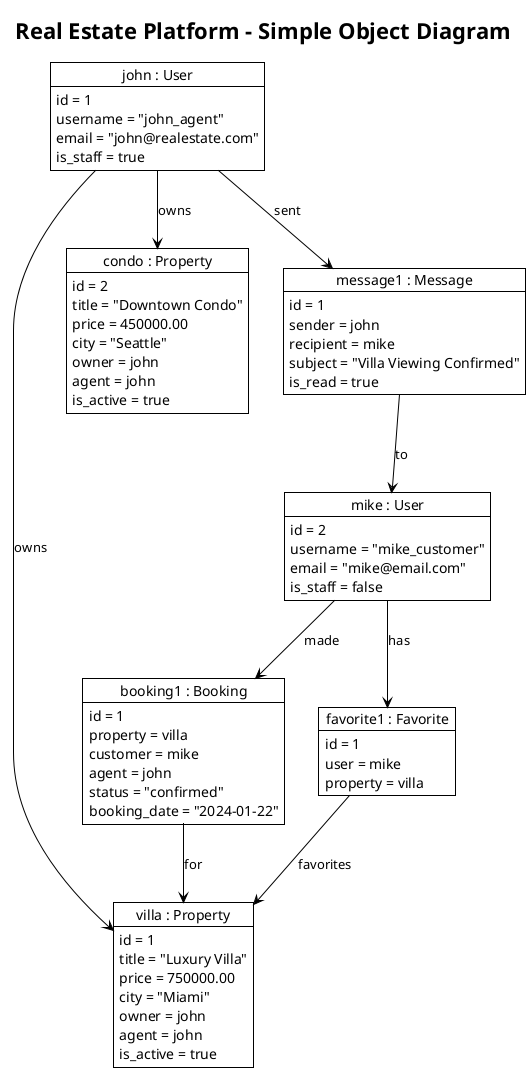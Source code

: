 @startuml RealEstate_Simple_Object_Diagram
!theme plain
skinparam backgroundColor #FFFFFF

title Real Estate Platform - Simple Object Diagram

object "john : User" as user1 {
    id = 1
    username = "john_agent"
    email = "john@realestate.com"
    is_staff = true
}

object "mike : User" as user2 {
    id = 2
    username = "mike_customer"
    email = "mike@email.com"
    is_staff = false
}

object "villa : Property" as prop1 {
    id = 1
    title = "Luxury Villa"
    price = 750000.00
    city = "Miami"
    owner = john
    agent = john
    is_active = true
}

object "condo : Property" as prop2 {
    id = 2
    title = "Downtown Condo"
    price = 450000.00
    city = "Seattle"
    owner = john
    agent = john
    is_active = true
}

object "booking1 : Booking" as book1 {
    id = 1
    property = villa
    customer = mike
    agent = john
    status = "confirmed"
    booking_date = "2024-01-22"
}

object "message1 : Message" as msg1 {
    id = 1
    sender = john
    recipient = mike
    subject = "Villa Viewing Confirmed"
    is_read = true
}

object "favorite1 : Favorite" as fav1 {
    id = 1
    user = mike
    property = villa
}

' Relationships
user1 --> prop1 : owns
user1 --> prop2 : owns
user2 --> book1 : made
book1 --> prop1 : for
user1 --> msg1 : sent
msg1 --> user2 : to
user2 --> fav1 : has
fav1 --> prop1 : favorites

@enduml
